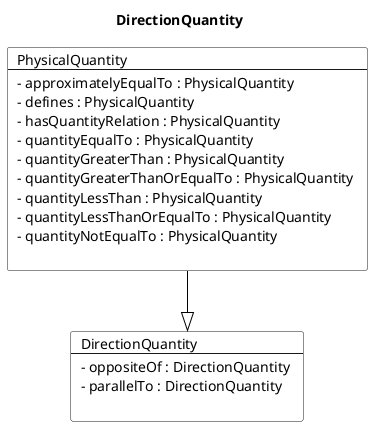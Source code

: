 @startuml
Title DirectionQuantity 

Card DirectionQuantity #fff [
DirectionQuantity
----
- oppositeOf : DirectionQuantity 
- parallelTo : DirectionQuantity 

]
Card PhysicalQuantity #fff [
PhysicalQuantity
----
- approximatelyEqualTo : PhysicalQuantity 
- defines : PhysicalQuantity 
- hasQuantityRelation : PhysicalQuantity 
- quantityEqualTo : PhysicalQuantity 
- quantityGreaterThan : PhysicalQuantity 
- quantityGreaterThanOrEqualTo : PhysicalQuantity 
- quantityLessThan : PhysicalQuantity 
- quantityLessThanOrEqualTo : PhysicalQuantity 
- quantityNotEqualTo : PhysicalQuantity 

]
PhysicalQuantity --|> DirectionQuantity  #000 
@enduml